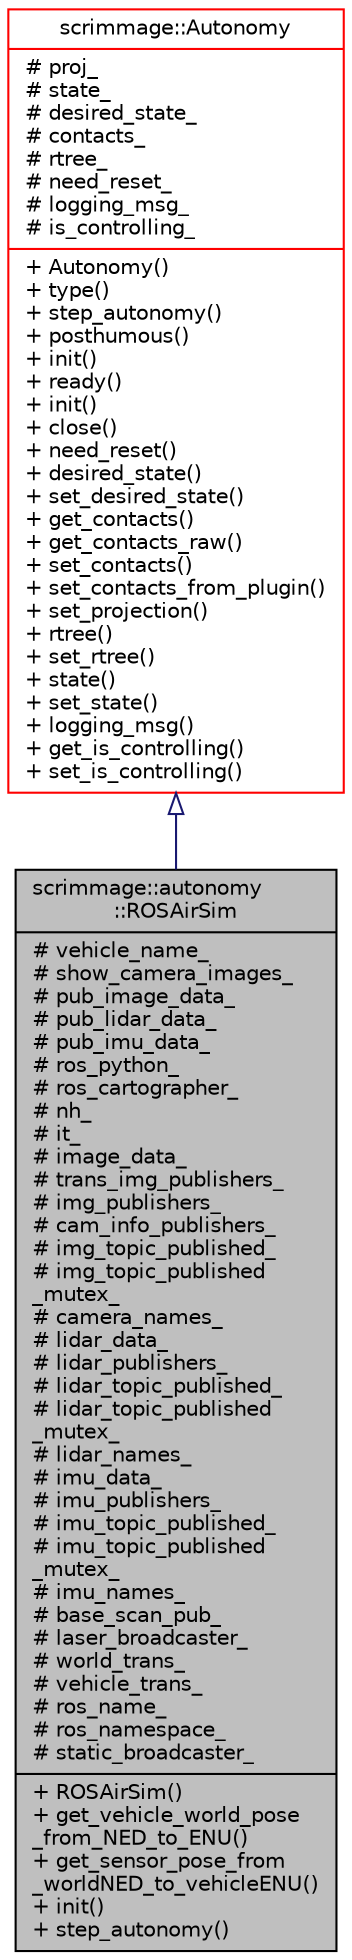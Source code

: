 digraph "scrimmage::autonomy::ROSAirSim"
{
 // LATEX_PDF_SIZE
  edge [fontname="Helvetica",fontsize="10",labelfontname="Helvetica",labelfontsize="10"];
  node [fontname="Helvetica",fontsize="10",shape=record];
  Node1 [label="{scrimmage::autonomy\l::ROSAirSim\n|# vehicle_name_\l# show_camera_images_\l# pub_image_data_\l# pub_lidar_data_\l# pub_imu_data_\l# ros_python_\l# ros_cartographer_\l# nh_\l# it_\l# image_data_\l# trans_img_publishers_\l# img_publishers_\l# cam_info_publishers_\l# img_topic_published_\l# img_topic_published\l_mutex_\l# camera_names_\l# lidar_data_\l# lidar_publishers_\l# lidar_topic_published_\l# lidar_topic_published\l_mutex_\l# lidar_names_\l# imu_data_\l# imu_publishers_\l# imu_topic_published_\l# imu_topic_published\l_mutex_\l# imu_names_\l# base_scan_pub_\l# laser_broadcaster_\l# world_trans_\l# vehicle_trans_\l# ros_name_\l# ros_namespace_\l# static_broadcaster_\l|+ ROSAirSim()\l+ get_vehicle_world_pose\l_from_NED_to_ENU()\l+ get_sensor_pose_from\l_worldNED_to_vehicleENU()\l+ init()\l+ step_autonomy()\l}",height=0.2,width=0.4,color="black", fillcolor="grey75", style="filled", fontcolor="black",tooltip=" "];
  Node2 -> Node1 [dir="back",color="midnightblue",fontsize="10",style="solid",arrowtail="onormal",fontname="Helvetica"];
  Node2 [label="{scrimmage::Autonomy\n|# proj_\l# state_\l# desired_state_\l# contacts_\l# rtree_\l# need_reset_\l# logging_msg_\l# is_controlling_\l|+ Autonomy()\l+ type()\l+ step_autonomy()\l+ posthumous()\l+ init()\l+ ready()\l+ init()\l+ close()\l+ need_reset()\l+ desired_state()\l+ set_desired_state()\l+ get_contacts()\l+ get_contacts_raw()\l+ set_contacts()\l+ set_contacts_from_plugin()\l+ set_projection()\l+ rtree()\l+ set_rtree()\l+ state()\l+ set_state()\l+ logging_msg()\l+ get_is_controlling()\l+ set_is_controlling()\l}",height=0.2,width=0.4,color="red", fillcolor="white", style="filled",URL="$classscrimmage_1_1Autonomy.html",tooltip=" "];
}
